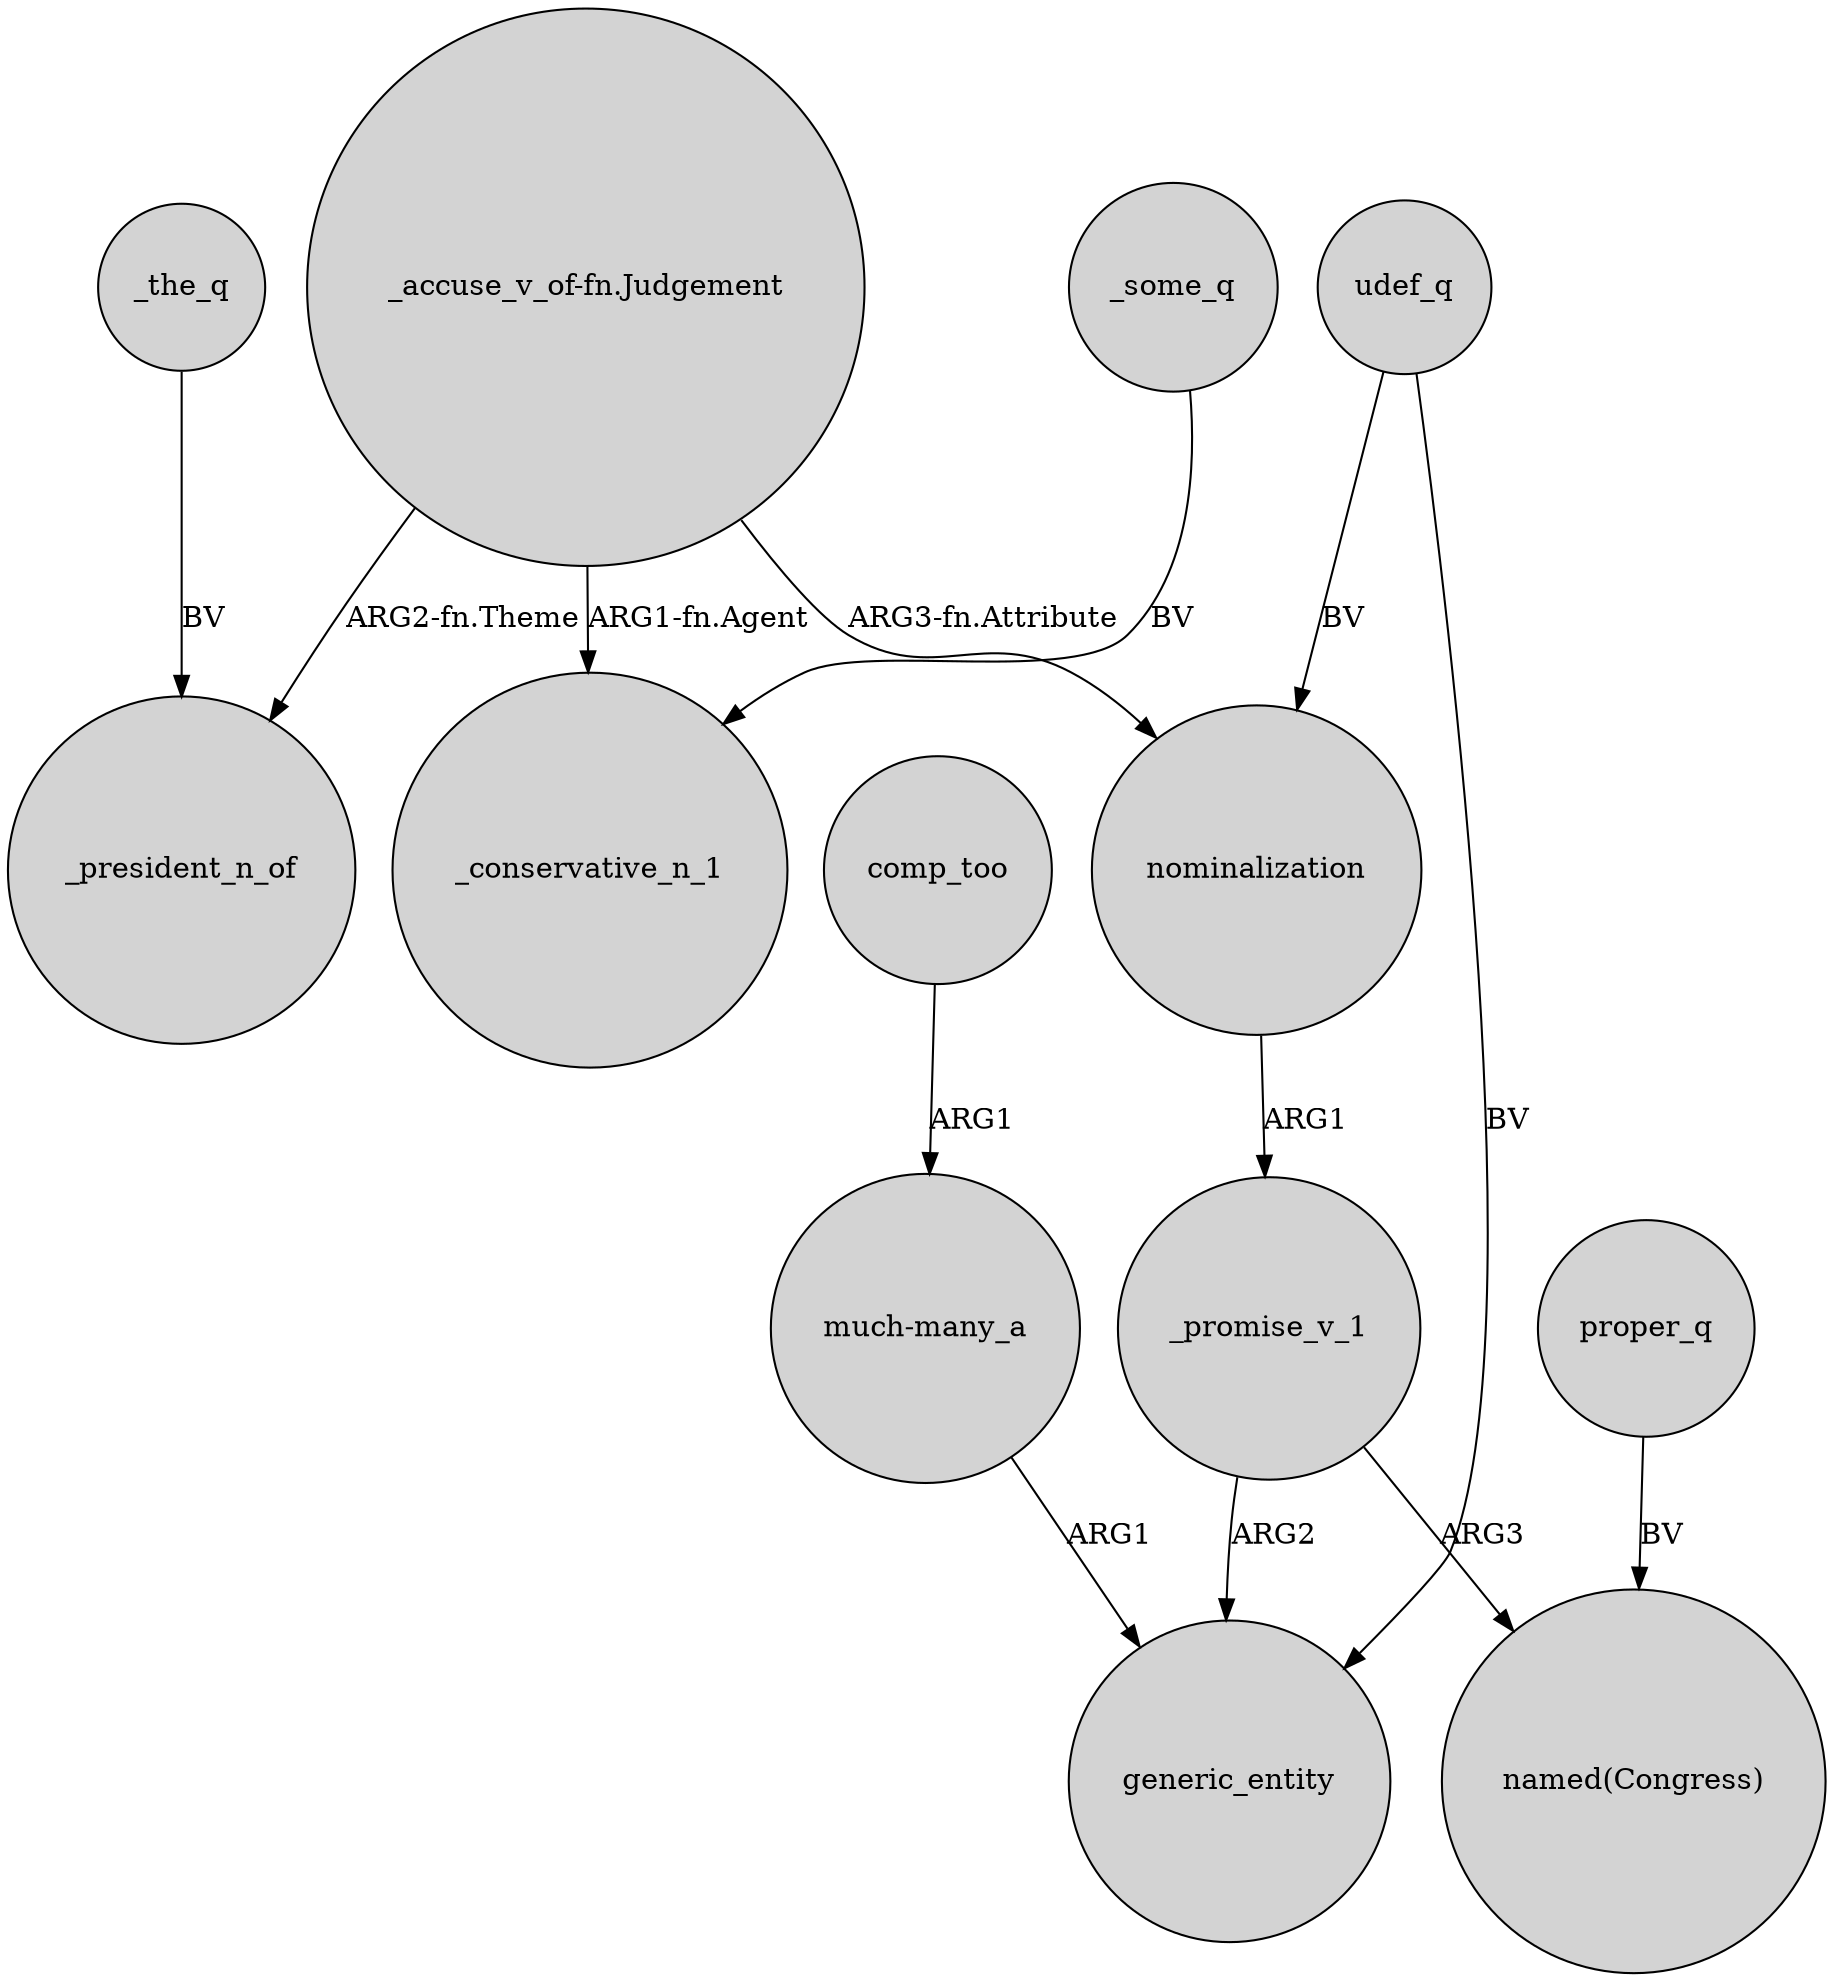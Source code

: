 digraph {
	node [shape=circle style=filled]
	"_accuse_v_of-fn.Judgement" -> _president_n_of [label="ARG2-fn.Theme"]
	nominalization -> _promise_v_1 [label=ARG1]
	udef_q -> generic_entity [label=BV]
	udef_q -> nominalization [label=BV]
	_promise_v_1 -> generic_entity [label=ARG2]
	comp_too -> "much-many_a" [label=ARG1]
	_some_q -> _conservative_n_1 [label=BV]
	_the_q -> _president_n_of [label=BV]
	proper_q -> "named(Congress)" [label=BV]
	_promise_v_1 -> "named(Congress)" [label=ARG3]
	"much-many_a" -> generic_entity [label=ARG1]
	"_accuse_v_of-fn.Judgement" -> nominalization [label="ARG3-fn.Attribute"]
	"_accuse_v_of-fn.Judgement" -> _conservative_n_1 [label="ARG1-fn.Agent"]
}
